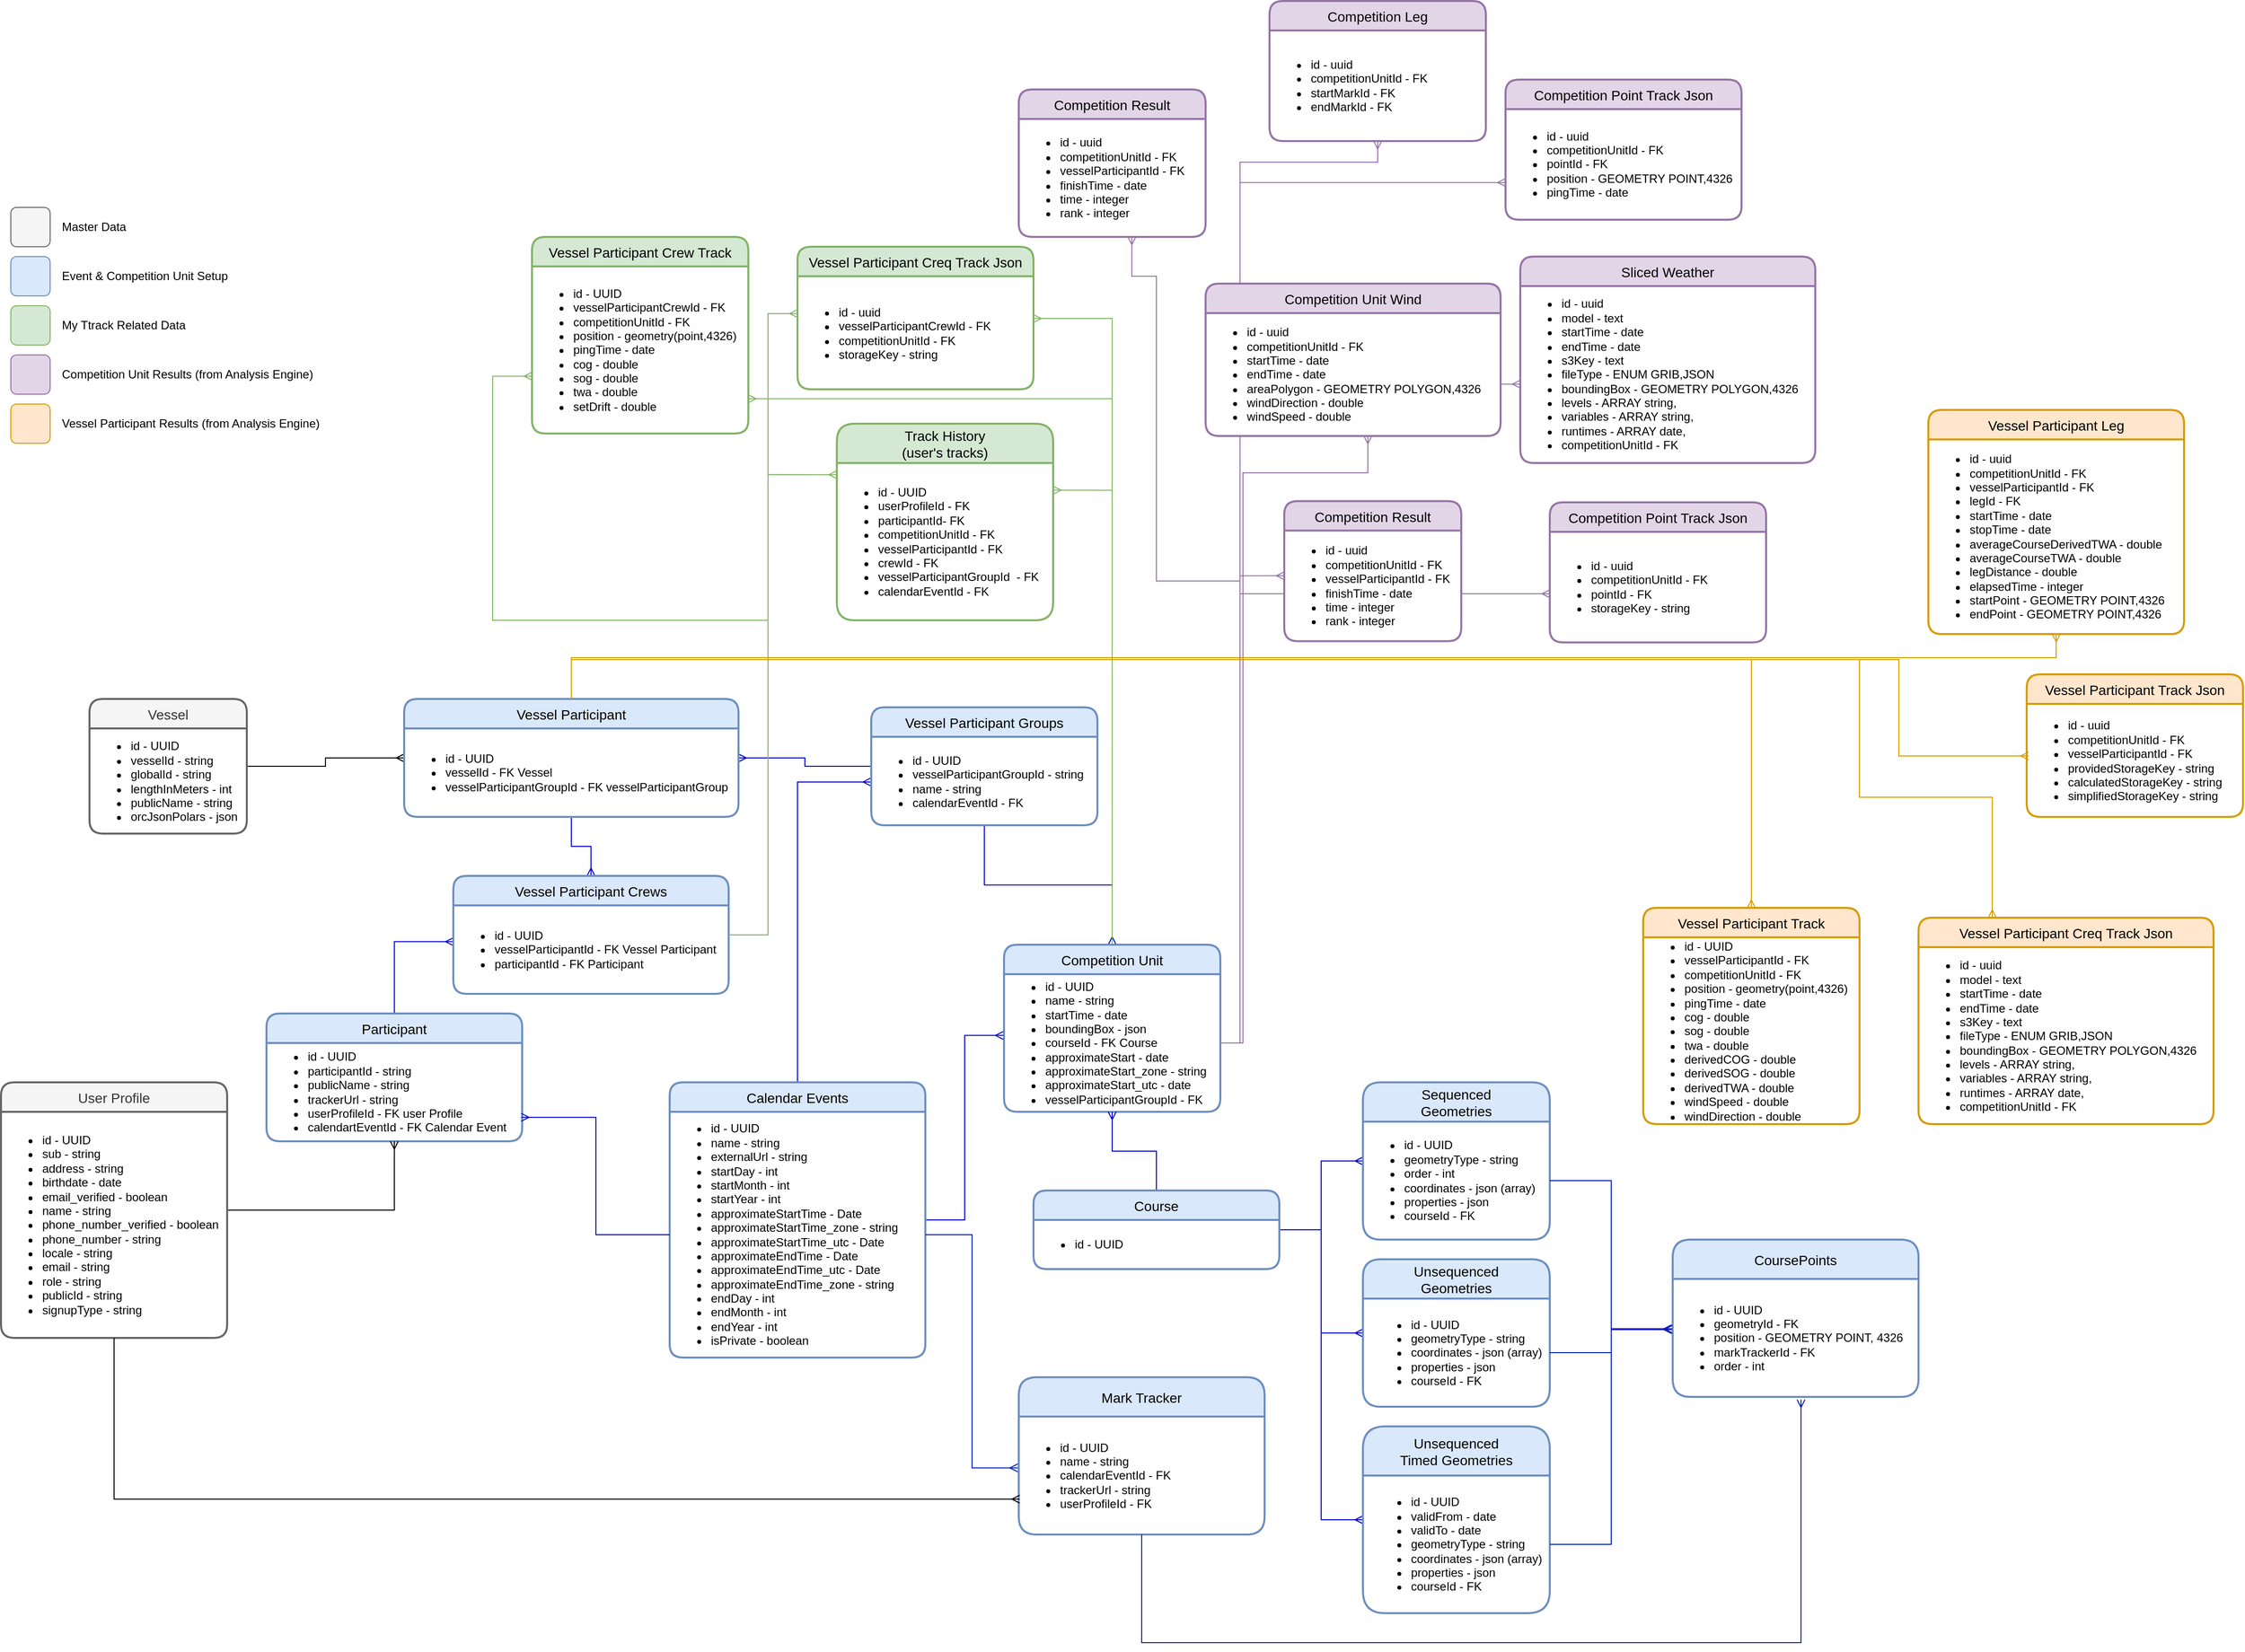 <mxfile version="14.4.3" type="device"><diagram id="X6jp1fM0oVF_E7KZxGTL" name="Page-1"><mxGraphModel dx="2272" dy="1932" grid="1" gridSize="10" guides="1" tooltips="1" connect="1" arrows="1" fold="1" page="1" pageScale="1" pageWidth="850" pageHeight="1100" math="0" shadow="0"><root><mxCell id="0"/><mxCell id="1" parent="0"/><mxCell id="-A-l770EwprtYFbqlZ72-42" style="edgeStyle=orthogonalEdgeStyle;rounded=0;orthogonalLoop=1;jettySize=auto;html=1;entryX=0;entryY=0.5;entryDx=0;entryDy=0;endArrow=ERmany;endFill=0;" parent="1" source="-A-l770EwprtYFbqlZ72-37" target="-A-l770EwprtYFbqlZ72-39" edge="1"><mxGeometry relative="1" as="geometry"/></mxCell><mxCell id="-A-l770EwprtYFbqlZ72-37" value="Vessel" style="swimlane;childLayout=stackLayout;horizontal=1;startSize=30;horizontalStack=0;rounded=1;fontSize=14;fontStyle=0;strokeWidth=2;resizeParent=0;resizeLast=1;shadow=0;dashed=0;align=center;expand=1;treeFolding=0;fillColor=#f5f5f5;strokeColor=#666666;swimlaneFillColor=#ffffff;fontColor=#333333;" parent="1" vertex="1"><mxGeometry x="-240" y="100" width="160" height="137" as="geometry"><mxRectangle y="160" width="60" height="30" as="alternateBounds"/></mxGeometry></mxCell><mxCell id="Z510Jz6XSSojp-kA7p9y-12" value="&lt;ul&gt;&lt;li&gt;id - UUID&lt;/li&gt;&lt;li&gt;vesselId - string&lt;/li&gt;&lt;li&gt;globalId - string&lt;/li&gt;&lt;li&gt;lengthInMeters - int&lt;/li&gt;&lt;li&gt;publicName - string&lt;/li&gt;&lt;li&gt;orcJsonPolars - json&lt;/li&gt;&lt;/ul&gt;" style="text;html=1;align=left;verticalAlign=middle;resizable=0;points=[];autosize=1;" parent="-A-l770EwprtYFbqlZ72-37" vertex="1"><mxGeometry y="30" width="160" height="107" as="geometry"/></mxCell><mxCell id="-A-l770EwprtYFbqlZ72-44" style="edgeStyle=orthogonalEdgeStyle;rounded=0;orthogonalLoop=1;jettySize=auto;html=1;entryX=1;entryY=0.5;entryDx=0;entryDy=0;endArrow=ERmany;endFill=0;strokeColor=#0000CC;" parent="1" source="-A-l770EwprtYFbqlZ72-43" target="-A-l770EwprtYFbqlZ72-39" edge="1"><mxGeometry relative="1" as="geometry"/></mxCell><mxCell id="Z510Jz6XSSojp-kA7p9y-5" style="edgeStyle=orthogonalEdgeStyle;rounded=0;orthogonalLoop=1;jettySize=auto;html=1;entryX=0.5;entryY=1;entryDx=0;entryDy=0;startArrow=ERmany;startFill=0;endArrow=none;endFill=0;strokeColor=#0000CC;" parent="1" source="-A-l770EwprtYFbqlZ72-45" target="-A-l770EwprtYFbqlZ72-43" edge="1"><mxGeometry relative="1" as="geometry"/></mxCell><mxCell id="J4nzap712GHZW2IMpr6a-11" style="edgeStyle=orthogonalEdgeStyle;rounded=0;orthogonalLoop=1;jettySize=auto;html=1;entryX=1;entryY=0.173;entryDx=0;entryDy=0;entryPerimeter=0;endArrow=ERmany;endFill=0;strokeColor=#82b366;fillColor=#d5e8d4;" parent="1" source="-A-l770EwprtYFbqlZ72-45" target="J4nzap712GHZW2IMpr6a-9" edge="1"><mxGeometry relative="1" as="geometry"><Array as="points"><mxPoint x="800" y="-112"/></Array></mxGeometry></mxCell><mxCell id="J4nzap712GHZW2IMpr6a-46" style="edgeStyle=orthogonalEdgeStyle;rounded=0;orthogonalLoop=1;jettySize=auto;html=1;entryX=1;entryY=0.374;entryDx=0;entryDy=0;entryPerimeter=0;endArrow=ERmany;endFill=0;strokeColor=#82b366;fillColor=#d5e8d4;" parent="1" source="-A-l770EwprtYFbqlZ72-45" target="J4nzap712GHZW2IMpr6a-24" edge="1"><mxGeometry relative="1" as="geometry"/></mxCell><mxCell id="J4nzap712GHZW2IMpr6a-47" style="edgeStyle=orthogonalEdgeStyle;rounded=0;orthogonalLoop=1;jettySize=auto;html=1;entryX=1;entryY=0.792;entryDx=0;entryDy=0;entryPerimeter=0;endArrow=ERmany;endFill=0;strokeColor=#82b366;fillColor=#d5e8d4;" parent="1" source="-A-l770EwprtYFbqlZ72-45" target="J4nzap712GHZW2IMpr6a-13" edge="1"><mxGeometry relative="1" as="geometry"><Array as="points"><mxPoint x="800" y="-205"/></Array></mxGeometry></mxCell><mxCell id="J4nzap712GHZW2IMpr6a-48" style="edgeStyle=orthogonalEdgeStyle;rounded=0;orthogonalLoop=1;jettySize=auto;html=1;endArrow=ERmany;endFill=0;strokeColor=#9673a6;fillColor=#e1d5e7;" parent="1" source="-A-l770EwprtYFbqlZ72-45" target="J4nzap712GHZW2IMpr6a-32" edge="1"><mxGeometry relative="1" as="geometry"><mxPoint x="1060" y="-160" as="targetPoint"/><Array as="points"><mxPoint x="933" y="450"/><mxPoint x="933" y="-130"/><mxPoint x="1060" y="-130"/></Array></mxGeometry></mxCell><mxCell id="J4nzap712GHZW2IMpr6a-50" style="edgeStyle=orthogonalEdgeStyle;rounded=0;orthogonalLoop=1;jettySize=auto;html=1;endArrow=ERmany;endFill=0;strokeColor=#9673a6;fillColor=#e1d5e7;" parent="1" source="-A-l770EwprtYFbqlZ72-45" target="J4nzap712GHZW2IMpr6a-30" edge="1"><mxGeometry relative="1" as="geometry"><mxPoint x="849" y="-397" as="targetPoint"/><Array as="points"><mxPoint x="930" y="450"/><mxPoint x="930" y="-20"/><mxPoint x="845" y="-20"/><mxPoint x="845" y="-330"/><mxPoint x="820" y="-330"/></Array></mxGeometry></mxCell><mxCell id="J4nzap712GHZW2IMpr6a-52" style="edgeStyle=orthogonalEdgeStyle;rounded=0;orthogonalLoop=1;jettySize=auto;html=1;entryX=0;entryY=0.664;entryDx=0;entryDy=0;entryPerimeter=0;endArrow=ERmany;endFill=0;strokeColor=#9673a6;fillColor=#e1d5e7;" parent="1" source="-A-l770EwprtYFbqlZ72-45" target="J4nzap712GHZW2IMpr6a-39" edge="1"><mxGeometry relative="1" as="geometry"><Array as="points"><mxPoint x="930" y="450"/><mxPoint x="930" y="-425"/></Array></mxGeometry></mxCell><mxCell id="J4nzap712GHZW2IMpr6a-53" style="edgeStyle=orthogonalEdgeStyle;rounded=0;orthogonalLoop=1;jettySize=auto;html=1;entryX=0;entryY=0.554;entryDx=0;entryDy=0;entryPerimeter=0;endArrow=ERmany;endFill=0;strokeColor=#9673a6;fillColor=#e1d5e7;" parent="1" source="-A-l770EwprtYFbqlZ72-45" target="J4nzap712GHZW2IMpr6a-26" edge="1"><mxGeometry relative="1" as="geometry"><Array as="points"><mxPoint x="930" y="450"/><mxPoint x="930" y="-220"/></Array></mxGeometry></mxCell><mxCell id="-A-l770EwprtYFbqlZ72-45" value="Competition Unit" style="swimlane;childLayout=stackLayout;horizontal=1;startSize=30;horizontalStack=0;rounded=1;fontSize=14;fontStyle=0;strokeWidth=2;resizeParent=0;resizeLast=1;shadow=0;dashed=0;align=center;expand=1;treeFolding=0;fillColor=#dae8fc;strokeColor=#6c8ebf;swimlaneFillColor=#ffffff;" parent="1" vertex="1"><mxGeometry x="690" y="350" width="220" height="170" as="geometry"/></mxCell><mxCell id="Z510Jz6XSSojp-kA7p9y-16" value="&lt;ul&gt;&lt;li&gt;id - UUID&lt;/li&gt;&lt;li&gt;name - string&lt;/li&gt;&lt;li&gt;startTime - date&lt;/li&gt;&lt;li&gt;boundingBox - json&lt;/li&gt;&lt;li&gt;courseId - FK Course&lt;/li&gt;&lt;li&gt;approximateStart - date&lt;/li&gt;&lt;li&gt;approximateStart_zone - string&lt;/li&gt;&lt;li&gt;approximateStart_utc - date&lt;/li&gt;&lt;li&gt;vesselParticipantGroupId - FK&amp;nbsp;&lt;/li&gt;&lt;/ul&gt;" style="text;html=1;align=left;verticalAlign=middle;resizable=0;points=[];autosize=1;" parent="-A-l770EwprtYFbqlZ72-45" vertex="1"><mxGeometry y="30" width="220" height="140" as="geometry"/></mxCell><mxCell id="2r0lYlRi_FqWWOQdFwBf-3" style="edgeStyle=orthogonalEdgeStyle;rounded=0;orthogonalLoop=1;jettySize=auto;html=1;entryX=-0.003;entryY=0.445;entryDx=0;entryDy=0;entryPerimeter=0;endArrow=ERmany;endFill=0;strokeColor=#0000CC;" parent="1" source="-A-l770EwprtYFbqlZ72-47" target="Z510Jz6XSSojp-kA7p9y-16" edge="1"><mxGeometry relative="1" as="geometry"/></mxCell><mxCell id="J4nzap712GHZW2IMpr6a-1" style="edgeStyle=orthogonalEdgeStyle;rounded=0;orthogonalLoop=1;jettySize=auto;html=1;entryX=-0.002;entryY=0.511;entryDx=0;entryDy=0;entryPerimeter=0;endArrow=ERmany;endFill=0;strokeColor=#0000CC;" parent="1" source="-A-l770EwprtYFbqlZ72-47" target="Z510Jz6XSSojp-kA7p9y-18" edge="1"><mxGeometry relative="1" as="geometry"/></mxCell><mxCell id="-A-l770EwprtYFbqlZ72-47" value="Calendar Events" style="swimlane;childLayout=stackLayout;horizontal=1;startSize=30;horizontalStack=0;rounded=1;fontSize=14;fontStyle=0;strokeWidth=2;resizeParent=0;resizeLast=1;shadow=0;dashed=0;align=center;expand=1;treeFolding=0;fillColor=#dae8fc;strokeColor=#6c8ebf;swimlaneFillColor=#ffffff;" parent="1" vertex="1"><mxGeometry x="350" y="490" width="260" height="280" as="geometry"><mxRectangle x="200" y="360" width="130" height="30" as="alternateBounds"/></mxGeometry></mxCell><mxCell id="Z510Jz6XSSojp-kA7p9y-14" value="&lt;ul&gt;&lt;li&gt;id - UUID&lt;/li&gt;&lt;li&gt;name - string&lt;/li&gt;&lt;li&gt;externalUrl - string&lt;/li&gt;&lt;li&gt;startDay - int&lt;/li&gt;&lt;li&gt;startMonth - int&lt;/li&gt;&lt;li&gt;startYear - int&lt;/li&gt;&lt;li&gt;approximateStartTime - Date&lt;/li&gt;&lt;li&gt;approximateStartTime_zone - string&lt;/li&gt;&lt;li&gt;approximateStartTime_utc - Date&lt;/li&gt;&lt;li&gt;approximateEndTime - Date&lt;/li&gt;&lt;li&gt;approximateEndTime_utc - Date&lt;/li&gt;&lt;li&gt;approximateEndTime_zone - string&lt;/li&gt;&lt;li&gt;endDay - int&lt;/li&gt;&lt;li&gt;endMonth - int&lt;/li&gt;&lt;li&gt;endYear - int&lt;br&gt;&lt;/li&gt;&lt;li&gt;isPrivate - boolean&lt;/li&gt;&lt;/ul&gt;" style="text;html=1;align=left;verticalAlign=middle;resizable=0;points=[];autosize=1;" parent="-A-l770EwprtYFbqlZ72-47" vertex="1"><mxGeometry y="30" width="260" height="250" as="geometry"/></mxCell><mxCell id="-A-l770EwprtYFbqlZ72-60" style="edgeStyle=orthogonalEdgeStyle;rounded=0;orthogonalLoop=1;jettySize=auto;html=1;entryX=0.5;entryY=1;entryDx=0;entryDy=0;endArrow=ERmany;endFill=0;strokeColor=#0000CC;" parent="1" source="-A-l770EwprtYFbqlZ72-53" target="-A-l770EwprtYFbqlZ72-45" edge="1"><mxGeometry relative="1" as="geometry"/></mxCell><mxCell id="-A-l770EwprtYFbqlZ72-67" style="edgeStyle=orthogonalEdgeStyle;rounded=0;orthogonalLoop=1;jettySize=auto;html=1;entryX=0;entryY=0.5;entryDx=0;entryDy=0;endArrow=ERmany;endFill=0;strokeColor=#0000CC;" parent="1" source="-A-l770EwprtYFbqlZ72-53" target="-A-l770EwprtYFbqlZ72-61" edge="1"><mxGeometry relative="1" as="geometry"/></mxCell><mxCell id="Z510Jz6XSSojp-kA7p9y-8" style="edgeStyle=orthogonalEdgeStyle;rounded=0;orthogonalLoop=1;jettySize=auto;html=1;entryX=0;entryY=0.5;entryDx=0;entryDy=0;startArrow=none;startFill=0;endArrow=ERmany;endFill=0;strokeColor=#0000CC;" parent="1" source="-A-l770EwprtYFbqlZ72-53" target="Z510Jz6XSSojp-kA7p9y-6" edge="1"><mxGeometry relative="1" as="geometry"/></mxCell><mxCell id="Z510Jz6XSSojp-kA7p9y-9" style="edgeStyle=orthogonalEdgeStyle;rounded=0;orthogonalLoop=1;jettySize=auto;html=1;entryX=0;entryY=0.5;entryDx=0;entryDy=0;startArrow=none;startFill=0;endArrow=ERmany;endFill=0;strokeColor=#0000CC;" parent="1" source="-A-l770EwprtYFbqlZ72-53" target="Z510Jz6XSSojp-kA7p9y-7" edge="1"><mxGeometry relative="1" as="geometry"/></mxCell><mxCell id="-A-l770EwprtYFbqlZ72-53" value="Course" style="swimlane;childLayout=stackLayout;horizontal=1;startSize=30;horizontalStack=0;rounded=1;fontSize=14;fontStyle=0;strokeWidth=2;resizeParent=0;resizeLast=1;shadow=0;dashed=0;align=center;expand=1;treeFolding=0;fillColor=#dae8fc;strokeColor=#6c8ebf;swimlaneFillColor=#ffffff;" parent="1" vertex="1"><mxGeometry x="720" y="600" width="250" height="80" as="geometry"/></mxCell><mxCell id="Z510Jz6XSSojp-kA7p9y-20" value="&lt;ul&gt;&lt;li&gt;id - UUID&lt;/li&gt;&lt;/ul&gt;" style="text;html=1;align=left;verticalAlign=middle;resizable=0;points=[];autosize=1;" parent="-A-l770EwprtYFbqlZ72-53" vertex="1"><mxGeometry y="30" width="250" height="50" as="geometry"/></mxCell><mxCell id="-A-l770EwprtYFbqlZ72-61" value="Sequenced&#10;Geometries" style="swimlane;childLayout=stackLayout;horizontal=1;startSize=40;horizontalStack=0;rounded=1;fontSize=14;fontStyle=0;strokeWidth=2;resizeParent=0;resizeLast=1;shadow=0;dashed=0;align=center;expand=1;treeFolding=0;fillColor=#dae8fc;strokeColor=#6c8ebf;swimlaneFillColor=#ffffff;" parent="1" vertex="1"><mxGeometry x="1055" y="490" width="190" height="160" as="geometry"/></mxCell><mxCell id="Z510Jz6XSSojp-kA7p9y-21" value="&lt;ul&gt;&lt;li&gt;id - UUID&lt;/li&gt;&lt;li&gt;geometryType - string&lt;/li&gt;&lt;li&gt;order - int&lt;/li&gt;&lt;li&gt;coordinates - json (array)&lt;/li&gt;&lt;li&gt;properties - json&lt;/li&gt;&lt;li&gt;courseId - FK&lt;/li&gt;&lt;/ul&gt;" style="text;html=1;align=left;verticalAlign=middle;resizable=0;points=[];autosize=1;" parent="-A-l770EwprtYFbqlZ72-61" vertex="1"><mxGeometry y="40" width="190" height="120" as="geometry"/></mxCell><mxCell id="2r0lYlRi_FqWWOQdFwBf-4" style="edgeStyle=orthogonalEdgeStyle;rounded=0;orthogonalLoop=1;jettySize=auto;html=1;entryX=0;entryY=0.41;entryDx=0;entryDy=0;entryPerimeter=0;endArrow=ERmany;endFill=0;strokeColor=#0000CC;" parent="1" source="Z510Jz6XSSojp-kA7p9y-1" target="1noAY8KNmfAh7iz6YYpi-3" edge="1"><mxGeometry relative="1" as="geometry"/></mxCell><mxCell id="Z510Jz6XSSojp-kA7p9y-1" value="Participant" style="swimlane;childLayout=stackLayout;horizontal=1;startSize=30;horizontalStack=0;rounded=1;fontSize=14;fontStyle=0;strokeWidth=2;resizeParent=0;resizeLast=1;shadow=0;dashed=0;align=center;expand=1;treeFolding=0;fillColor=#dae8fc;strokeColor=#6c8ebf;swimlaneFillColor=#ffffff;" parent="1" vertex="1"><mxGeometry x="-60" y="420" width="260" height="130" as="geometry"><mxRectangle x="40" y="360" width="60" height="30" as="alternateBounds"/></mxGeometry></mxCell><mxCell id="Z510Jz6XSSojp-kA7p9y-19" value="&lt;ul&gt;&lt;li&gt;id - UUID&lt;/li&gt;&lt;li&gt;participantId - string&lt;/li&gt;&lt;li&gt;publicName - string&lt;/li&gt;&lt;li&gt;trackerUrl - string&lt;/li&gt;&lt;li&gt;userProfileId - FK user Profile&lt;/li&gt;&lt;li&gt;calendartEventId - FK Calendar Event&lt;/li&gt;&lt;/ul&gt;" style="text;html=1;align=left;verticalAlign=middle;resizable=0;points=[];autosize=1;" parent="Z510Jz6XSSojp-kA7p9y-1" vertex="1"><mxGeometry y="30" width="260" height="100" as="geometry"/></mxCell><mxCell id="Z510Jz6XSSojp-kA7p9y-4" style="edgeStyle=orthogonalEdgeStyle;rounded=0;orthogonalLoop=1;jettySize=auto;html=1;entryX=0.5;entryY=1;entryDx=0;entryDy=0;endArrow=ERmany;endFill=0;" parent="1" source="Z510Jz6XSSojp-kA7p9y-2" target="Z510Jz6XSSojp-kA7p9y-1" edge="1"><mxGeometry relative="1" as="geometry"/></mxCell><mxCell id="Z510Jz6XSSojp-kA7p9y-2" value="User Profile" style="swimlane;childLayout=stackLayout;horizontal=1;startSize=30;horizontalStack=0;rounded=1;fontSize=14;fontStyle=0;strokeWidth=2;resizeParent=0;resizeLast=1;shadow=0;dashed=0;align=center;expand=1;treeFolding=0;fillColor=#f5f5f5;strokeColor=#666666;swimlaneFillColor=#ffffff;fontColor=#333333;" parent="1" vertex="1"><mxGeometry x="-330" y="490" width="230" height="260" as="geometry"><mxRectangle y="160" width="60" height="30" as="alternateBounds"/></mxGeometry></mxCell><mxCell id="Z510Jz6XSSojp-kA7p9y-24" value="&lt;ul&gt;&lt;li&gt;id - UUID&lt;/li&gt;&lt;li&gt;sub - string&lt;/li&gt;&lt;li&gt;address - string&lt;/li&gt;&lt;li&gt;birthdate - date&lt;/li&gt;&lt;li&gt;email_verified - boolean&lt;/li&gt;&lt;li&gt;name - string&lt;/li&gt;&lt;li&gt;phone_number_verified - boolean&lt;/li&gt;&lt;li&gt;phone_number - string&lt;/li&gt;&lt;li&gt;locale - string&lt;/li&gt;&lt;li&gt;email - string&lt;/li&gt;&lt;li&gt;role - string&lt;/li&gt;&lt;li&gt;publicId - string&lt;/li&gt;&lt;li&gt;signupType - string&lt;/li&gt;&lt;/ul&gt;" style="text;html=1;align=left;verticalAlign=middle;resizable=0;points=[];autosize=1;" parent="Z510Jz6XSSojp-kA7p9y-2" vertex="1"><mxGeometry y="30" width="230" height="230" as="geometry"/></mxCell><mxCell id="Z510Jz6XSSojp-kA7p9y-6" value="Unsequenced&#10;Geometries" style="swimlane;childLayout=stackLayout;horizontal=1;startSize=40;horizontalStack=0;rounded=1;fontSize=14;fontStyle=0;strokeWidth=2;resizeParent=0;resizeLast=1;shadow=0;dashed=0;align=center;expand=1;treeFolding=0;fillColor=#dae8fc;strokeColor=#6c8ebf;swimlaneFillColor=#ffffff;" parent="1" vertex="1"><mxGeometry x="1055" y="670" width="190" height="150" as="geometry"/></mxCell><mxCell id="Z510Jz6XSSojp-kA7p9y-22" value="&lt;ul style=&quot;text-align: left&quot;&gt;&lt;li&gt;id - UUID&lt;/li&gt;&lt;li&gt;geometryType - string&lt;/li&gt;&lt;li&gt;coordinates - json (array)&lt;/li&gt;&lt;li&gt;properties - json&lt;/li&gt;&lt;li&gt;courseId - FK&lt;/li&gt;&lt;/ul&gt;" style="text;html=1;align=center;verticalAlign=middle;resizable=0;points=[];autosize=1;" parent="Z510Jz6XSSojp-kA7p9y-6" vertex="1"><mxGeometry y="40" width="190" height="110" as="geometry"/></mxCell><mxCell id="Z510Jz6XSSojp-kA7p9y-7" value="Unsequenced &#10;Timed Geometries" style="swimlane;childLayout=stackLayout;horizontal=1;startSize=50;horizontalStack=0;rounded=1;fontSize=14;fontStyle=0;strokeWidth=2;resizeParent=0;resizeLast=1;shadow=0;dashed=0;align=center;expand=1;treeFolding=0;fillColor=#dae8fc;strokeColor=#6c8ebf;swimlaneFillColor=#ffffff;" parent="1" vertex="1"><mxGeometry x="1055" y="840" width="190" height="190" as="geometry"/></mxCell><mxCell id="Z510Jz6XSSojp-kA7p9y-23" value="&lt;ul style=&quot;text-align: left&quot;&gt;&lt;li&gt;id - UUID&lt;/li&gt;&lt;li&gt;validFrom - date&lt;br&gt;&lt;/li&gt;&lt;li&gt;validTo - date&lt;br&gt;&lt;/li&gt;&lt;li&gt;geometryType - string&lt;/li&gt;&lt;li&gt;coordinates - json (array)&lt;/li&gt;&lt;li&gt;properties - json&lt;/li&gt;&lt;li&gt;courseId - FK&lt;/li&gt;&lt;/ul&gt;" style="text;html=1;align=center;verticalAlign=middle;resizable=0;points=[];autosize=1;" parent="Z510Jz6XSSojp-kA7p9y-7" vertex="1"><mxGeometry y="50" width="190" height="140" as="geometry"/></mxCell><mxCell id="1noAY8KNmfAh7iz6YYpi-5" style="edgeStyle=orthogonalEdgeStyle;rounded=0;orthogonalLoop=1;jettySize=auto;html=1;startArrow=ERmany;startFill=0;endArrow=none;endFill=0;strokeColor=#0000CC;" parent="1" source="1noAY8KNmfAh7iz6YYpi-2" target="Z510Jz6XSSojp-kA7p9y-13" edge="1"><mxGeometry relative="1" as="geometry"/></mxCell><mxCell id="J4nzap712GHZW2IMpr6a-10" style="edgeStyle=orthogonalEdgeStyle;rounded=0;orthogonalLoop=1;jettySize=auto;html=1;entryX=0;entryY=0.074;entryDx=0;entryDy=0;entryPerimeter=0;endArrow=ERmany;endFill=0;strokeColor=#82b366;fillColor=#d5e8d4;" parent="1" source="1noAY8KNmfAh7iz6YYpi-2" target="J4nzap712GHZW2IMpr6a-9" edge="1"><mxGeometry relative="1" as="geometry"><Array as="points"><mxPoint x="450" y="340"/><mxPoint x="450" y="-128"/></Array></mxGeometry></mxCell><mxCell id="J4nzap712GHZW2IMpr6a-43" style="edgeStyle=orthogonalEdgeStyle;rounded=0;orthogonalLoop=1;jettySize=auto;html=1;entryX=0;entryY=0.33;entryDx=0;entryDy=0;entryPerimeter=0;endArrow=ERmany;endFill=0;strokeColor=#82b366;fillColor=#d5e8d4;" parent="1" source="1noAY8KNmfAh7iz6YYpi-2" target="J4nzap712GHZW2IMpr6a-24" edge="1"><mxGeometry relative="1" as="geometry"><Array as="points"><mxPoint x="450" y="340"/><mxPoint x="450" y="-292"/></Array></mxGeometry></mxCell><mxCell id="1noAY8KNmfAh7iz6YYpi-2" value="Vessel Participant Crews" style="swimlane;childLayout=stackLayout;horizontal=1;startSize=30;horizontalStack=0;rounded=1;fontSize=14;fontStyle=0;strokeWidth=2;resizeParent=0;resizeLast=1;shadow=0;dashed=0;align=center;expand=1;treeFolding=0;fillColor=#dae8fc;strokeColor=#6c8ebf;" parent="1" vertex="1"><mxGeometry x="130" y="280" width="280" height="120" as="geometry"><mxRectangle x="240" y="160" width="130" height="30" as="alternateBounds"/></mxGeometry></mxCell><mxCell id="1noAY8KNmfAh7iz6YYpi-3" value="&lt;ul&gt;&lt;li&gt;id - UUID&lt;/li&gt;&lt;li&gt;vesselParticipantId - FK Vessel Participant&lt;/li&gt;&lt;li&gt;participantId - FK Participant&lt;/li&gt;&lt;/ul&gt;" style="text;html=1;align=left;verticalAlign=middle;resizable=0;points=[];autosize=1;" parent="1noAY8KNmfAh7iz6YYpi-2" vertex="1"><mxGeometry y="30" width="280" height="90" as="geometry"/></mxCell><mxCell id="2r0lYlRi_FqWWOQdFwBf-1" style="edgeStyle=orthogonalEdgeStyle;rounded=0;orthogonalLoop=1;jettySize=auto;html=1;entryX=0.996;entryY=0.756;entryDx=0;entryDy=0;entryPerimeter=0;endArrow=ERmany;endFill=0;strokeColor=#0000CC;" parent="1" source="Z510Jz6XSSojp-kA7p9y-14" target="Z510Jz6XSSojp-kA7p9y-19" edge="1"><mxGeometry relative="1" as="geometry"/></mxCell><mxCell id="J4nzap712GHZW2IMpr6a-8" value="Track History&#10;(user's tracks)" style="swimlane;childLayout=stackLayout;horizontal=1;startSize=40;horizontalStack=0;rounded=1;fontSize=14;fontStyle=0;strokeWidth=2;resizeParent=0;resizeLast=1;shadow=0;dashed=0;align=center;expand=1;treeFolding=0;fillColor=#d5e8d4;strokeColor=#82b366;swimlaneFillColor=#ffffff;" parent="1" vertex="1"><mxGeometry x="520" y="-180" width="220" height="200" as="geometry"/></mxCell><mxCell id="J4nzap712GHZW2IMpr6a-9" value="&lt;ul&gt;&lt;li&gt;id - UUID&lt;/li&gt;&lt;li&gt;userProfileId - FK&lt;/li&gt;&lt;li&gt;participantId- FK&lt;br&gt;&lt;/li&gt;&lt;li&gt;competitionUnitId - FK&lt;br&gt;&lt;/li&gt;&lt;li&gt;vesselParticipantId - FK&lt;br&gt;&lt;/li&gt;&lt;li&gt;crewId - FK&lt;br&gt;&lt;/li&gt;&lt;li&gt;vesselParticipantGroupId&amp;nbsp; - FK&lt;br&gt;&lt;/li&gt;&lt;li&gt;calendarEventId - FK&lt;/li&gt;&lt;/ul&gt;" style="text;html=1;align=left;verticalAlign=middle;resizable=0;points=[];autosize=1;" parent="J4nzap712GHZW2IMpr6a-8" vertex="1"><mxGeometry y="40" width="220" height="160" as="geometry"/></mxCell><mxCell id="J4nzap712GHZW2IMpr6a-12" value="Vessel Participant Crew Track" style="swimlane;childLayout=stackLayout;horizontal=1;startSize=30;horizontalStack=0;rounded=1;fontSize=14;fontStyle=0;strokeWidth=2;resizeParent=0;resizeLast=1;shadow=0;dashed=0;align=center;expand=1;treeFolding=0;fillColor=#d5e8d4;strokeColor=#82b366;swimlaneFillColor=#ffffff;" parent="1" vertex="1"><mxGeometry x="210" y="-370" width="220" height="200" as="geometry"/></mxCell><mxCell id="J4nzap712GHZW2IMpr6a-13" value="&lt;ul&gt;&lt;li&gt;id - UUID&lt;/li&gt;&lt;li&gt;vesselParticipantCrewId - FK&lt;/li&gt;&lt;li&gt;competitionUnitId - FK&lt;br&gt;&lt;/li&gt;&lt;li&gt;position - geometry(point,4326)&lt;br&gt;&lt;/li&gt;&lt;li&gt;pingTime - date&lt;br&gt;&lt;/li&gt;&lt;li&gt;cog - double&lt;br&gt;&lt;/li&gt;&lt;li&gt;sog - double&lt;br&gt;&lt;/li&gt;&lt;li&gt;twa - double&lt;br&gt;&lt;/li&gt;&lt;li&gt;setDrift - double&lt;/li&gt;&lt;/ul&gt;" style="text;html=1;align=left;verticalAlign=middle;resizable=0;points=[];autosize=1;" parent="J4nzap712GHZW2IMpr6a-12" vertex="1"><mxGeometry y="30" width="220" height="170" as="geometry"/></mxCell><mxCell id="J4nzap712GHZW2IMpr6a-16" value="Vessel Participant Track" style="swimlane;childLayout=stackLayout;horizontal=1;startSize=30;horizontalStack=0;rounded=1;fontSize=14;fontStyle=0;strokeWidth=2;resizeParent=0;resizeLast=1;shadow=0;dashed=0;align=center;expand=1;treeFolding=0;fillColor=#ffe6cc;strokeColor=#d79b00;swimlaneFillColor=#ffffff;" parent="1" vertex="1"><mxGeometry x="1340" y="312.5" width="220" height="220" as="geometry"/></mxCell><mxCell id="J4nzap712GHZW2IMpr6a-17" value="&lt;ul&gt;&lt;li&gt;id - UUID&lt;/li&gt;&lt;li&gt;vesselParticipantId - FK&lt;/li&gt;&lt;li&gt;competitionUnitId - FK&lt;br&gt;&lt;/li&gt;&lt;li&gt;position - geometry(point,4326)&lt;br&gt;&lt;/li&gt;&lt;li&gt;pingTime - date&lt;br&gt;&lt;/li&gt;&lt;li&gt;cog - double&lt;br&gt;&lt;/li&gt;&lt;li&gt;sog - double&lt;br&gt;&lt;/li&gt;&lt;li&gt;twa - double&lt;br&gt;&lt;/li&gt;&lt;li&gt;derivedCOG - double&lt;/li&gt;&lt;li&gt;derivedSOG - double&lt;/li&gt;&lt;li&gt;derivedTWA - double&lt;/li&gt;&lt;li&gt;windSpeed - double&lt;/li&gt;&lt;li&gt;windDirection - double&lt;/li&gt;&lt;/ul&gt;" style="text;html=1;align=left;verticalAlign=middle;resizable=0;points=[];autosize=1;" parent="J4nzap712GHZW2IMpr6a-16" vertex="1"><mxGeometry y="30" width="220" height="190" as="geometry"/></mxCell><mxCell id="J4nzap712GHZW2IMpr6a-19" value="Vessel Participant Leg" style="swimlane;childLayout=stackLayout;horizontal=1;startSize=30;horizontalStack=0;rounded=1;fontSize=14;fontStyle=0;strokeWidth=2;resizeParent=0;resizeLast=1;shadow=0;dashed=0;align=center;expand=1;treeFolding=0;fillColor=#ffe6cc;strokeColor=#d79b00;swimlaneFillColor=#ffffff;" parent="1" vertex="1"><mxGeometry x="1630" y="-194" width="260" height="228" as="geometry"/></mxCell><mxCell id="J4nzap712GHZW2IMpr6a-20" value="&lt;ul&gt;&lt;li&gt;id - uuid&amp;nbsp;&amp;nbsp;&lt;/li&gt;&lt;li&gt;competitionUnitId - FK&amp;nbsp;&amp;nbsp;&lt;/li&gt;&lt;li&gt;vesselParticipantId - FK&lt;/li&gt;&lt;li&gt;legId - FK&amp;nbsp;&amp;nbsp;&lt;/li&gt;&lt;li&gt;startTime - date&amp;nbsp;&amp;nbsp;&lt;/li&gt;&lt;li&gt;stopTime - date&amp;nbsp;&amp;nbsp;&lt;/li&gt;&lt;li&gt;averageCourseDerivedTWA - double&amp;nbsp;&amp;nbsp;&lt;/li&gt;&lt;li&gt;averageCourseTWA - double&amp;nbsp;&amp;nbsp;&lt;/li&gt;&lt;li&gt;legDistance - double&amp;nbsp;&amp;nbsp;&lt;/li&gt;&lt;li&gt;elapsedTime - integer&amp;nbsp;&amp;nbsp;&lt;/li&gt;&lt;li&gt;startPoint - GEOMETRY POINT,4326&amp;nbsp;&amp;nbsp;&lt;/li&gt;&lt;li&gt;endPoint - GEOMETRY POINT,4326&lt;/li&gt;&lt;/ul&gt;" style="text;html=1;align=left;verticalAlign=middle;resizable=0;points=[];autosize=1;" parent="J4nzap712GHZW2IMpr6a-19" vertex="1"><mxGeometry y="30" width="260" height="198" as="geometry"/></mxCell><mxCell id="J4nzap712GHZW2IMpr6a-21" value="Vessel Participant Track Json" style="swimlane;childLayout=stackLayout;horizontal=1;startSize=30;horizontalStack=0;rounded=1;fontSize=14;fontStyle=0;strokeWidth=2;resizeParent=0;resizeLast=1;shadow=0;dashed=0;align=center;expand=1;treeFolding=0;fillColor=#ffe6cc;strokeColor=#d79b00;swimlaneFillColor=#ffffff;" parent="1" vertex="1"><mxGeometry x="1730" y="75" width="220" height="145" as="geometry"/></mxCell><mxCell id="J4nzap712GHZW2IMpr6a-22" value="&lt;ul&gt;&lt;li&gt;id - uuid&amp;nbsp;&amp;nbsp;&lt;/li&gt;&lt;li&gt;competitionUnitId - FK&amp;nbsp;&amp;nbsp;&lt;/li&gt;&lt;li&gt;vesselParticipantId - FK&amp;nbsp;&lt;/li&gt;&lt;li&gt;providedStorageKey - string&amp;nbsp;&amp;nbsp;&lt;/li&gt;&lt;li&gt;calculatedStorageKey - string&amp;nbsp;&amp;nbsp;&lt;/li&gt;&lt;li&gt;simplifiedStorageKey - string&lt;br&gt;&lt;/li&gt;&lt;/ul&gt;" style="text;html=1;align=left;verticalAlign=middle;resizable=0;points=[];autosize=1;" parent="J4nzap712GHZW2IMpr6a-21" vertex="1"><mxGeometry y="30" width="220" height="115" as="geometry"/></mxCell><mxCell id="J4nzap712GHZW2IMpr6a-23" value="Vessel Participant Creq Track Json" style="swimlane;childLayout=stackLayout;horizontal=1;startSize=30;horizontalStack=0;rounded=1;fontSize=14;fontStyle=0;strokeWidth=2;resizeParent=0;resizeLast=1;shadow=0;dashed=0;align=center;expand=1;treeFolding=0;fillColor=#d5e8d4;strokeColor=#82b366;swimlaneFillColor=#ffffff;" parent="1" vertex="1"><mxGeometry x="480" y="-360" width="240" height="145" as="geometry"/></mxCell><mxCell id="J4nzap712GHZW2IMpr6a-24" value="&lt;ul&gt;&lt;li&gt;id - uuid&amp;nbsp;&amp;nbsp;&lt;/li&gt;&lt;li&gt;vesselParticipantCrewId - FK&amp;nbsp;&amp;nbsp;&lt;/li&gt;&lt;li&gt;competitionUnitId - FK&amp;nbsp;&amp;nbsp;&lt;/li&gt;&lt;li&gt;storageKey - string&lt;br&gt;&lt;/li&gt;&lt;/ul&gt;" style="text;html=1;align=left;verticalAlign=middle;resizable=0;points=[];autosize=1;" parent="J4nzap712GHZW2IMpr6a-23" vertex="1"><mxGeometry y="30" width="240" height="115" as="geometry"/></mxCell><mxCell id="J4nzap712GHZW2IMpr6a-25" value="Sliced Weather" style="swimlane;childLayout=stackLayout;horizontal=1;startSize=30;horizontalStack=0;rounded=1;fontSize=14;fontStyle=0;strokeWidth=2;resizeParent=0;resizeLast=1;shadow=0;dashed=0;align=center;expand=1;treeFolding=0;fillColor=#e1d5e7;strokeColor=#9673a6;swimlaneFillColor=#ffffff;" parent="1" vertex="1"><mxGeometry x="1215" y="-350" width="300" height="210" as="geometry"/></mxCell><mxCell id="J4nzap712GHZW2IMpr6a-26" value="&lt;ul&gt;&lt;li&gt;id - uuid&amp;nbsp;&amp;nbsp;&lt;/li&gt;&lt;li&gt;model - text&amp;nbsp;&amp;nbsp;&lt;/li&gt;&lt;li&gt;startTime - date&amp;nbsp;&amp;nbsp;&lt;/li&gt;&lt;li&gt;endTime - date&amp;nbsp;&amp;nbsp;&lt;/li&gt;&lt;li&gt;s3Key - text&amp;nbsp;&amp;nbsp;&lt;/li&gt;&lt;li&gt;fileType - ENUM GRIB,JSON&amp;nbsp;&amp;nbsp;&lt;/li&gt;&lt;li&gt;boundingBox - GEOMETRY POLYGON,4326&amp;nbsp;&amp;nbsp;&lt;/li&gt;&lt;li&gt;levels - ARRAY string,&amp;nbsp;&amp;nbsp;&lt;/li&gt;&lt;li&gt;variables - ARRAY string,&amp;nbsp;&amp;nbsp;&lt;/li&gt;&lt;li&gt;runtimes - ARRAY date,&amp;nbsp;&amp;nbsp;&lt;/li&gt;&lt;li&gt;competitionUnitId - FK&lt;br&gt;&lt;/li&gt;&lt;/ul&gt;" style="text;html=1;align=left;verticalAlign=middle;resizable=0;points=[];autosize=1;" parent="J4nzap712GHZW2IMpr6a-25" vertex="1"><mxGeometry y="30" width="300" height="180" as="geometry"/></mxCell><mxCell id="J4nzap712GHZW2IMpr6a-27" value="Vessel Participant Creq Track Json" style="swimlane;childLayout=stackLayout;horizontal=1;startSize=30;horizontalStack=0;rounded=1;fontSize=14;fontStyle=0;strokeWidth=2;resizeParent=0;resizeLast=1;shadow=0;dashed=0;align=center;expand=1;treeFolding=0;fillColor=#ffe6cc;strokeColor=#d79b00;swimlaneFillColor=#ffffff;" parent="1" vertex="1"><mxGeometry x="1620" y="322.5" width="300" height="210" as="geometry"/></mxCell><mxCell id="J4nzap712GHZW2IMpr6a-28" value="&lt;ul&gt;&lt;li&gt;id - uuid&amp;nbsp;&amp;nbsp;&lt;/li&gt;&lt;li&gt;model - text&amp;nbsp;&amp;nbsp;&lt;/li&gt;&lt;li&gt;startTime - date&amp;nbsp;&amp;nbsp;&lt;/li&gt;&lt;li&gt;endTime - date&amp;nbsp;&amp;nbsp;&lt;/li&gt;&lt;li&gt;s3Key - text&amp;nbsp;&amp;nbsp;&lt;/li&gt;&lt;li&gt;fileType - ENUM GRIB,JSON&amp;nbsp;&amp;nbsp;&lt;/li&gt;&lt;li&gt;boundingBox - GEOMETRY POLYGON,4326&amp;nbsp;&amp;nbsp;&lt;/li&gt;&lt;li&gt;levels - ARRAY string,&amp;nbsp;&amp;nbsp;&lt;/li&gt;&lt;li&gt;variables - ARRAY string,&amp;nbsp;&amp;nbsp;&lt;/li&gt;&lt;li&gt;runtimes - ARRAY date,&amp;nbsp;&amp;nbsp;&lt;/li&gt;&lt;li&gt;competitionUnitId - FK&lt;br&gt;&lt;/li&gt;&lt;/ul&gt;" style="text;html=1;align=left;verticalAlign=middle;resizable=0;points=[];autosize=1;" parent="J4nzap712GHZW2IMpr6a-27" vertex="1"><mxGeometry y="30" width="300" height="180" as="geometry"/></mxCell><mxCell id="J4nzap712GHZW2IMpr6a-35" value="Competition Point Track Json" style="swimlane;childLayout=stackLayout;horizontal=1;startSize=30;horizontalStack=0;rounded=1;fontSize=14;fontStyle=0;strokeWidth=2;resizeParent=0;resizeLast=1;shadow=0;dashed=0;align=center;expand=1;treeFolding=0;fillColor=#e1d5e7;strokeColor=#9673a6;swimlaneFillColor=#ffffff;" parent="1" vertex="1"><mxGeometry x="1245" y="-100" width="220" height="142.5" as="geometry"/></mxCell><mxCell id="J4nzap712GHZW2IMpr6a-36" value="&lt;ul&gt;&lt;li&gt;id - uuid&amp;nbsp;&amp;nbsp;&lt;/li&gt;&lt;li&gt;competitionUnitId - FK&amp;nbsp;&amp;nbsp;&lt;/li&gt;&lt;li&gt;pointId - FK&amp;nbsp;&amp;nbsp;&lt;/li&gt;&lt;li&gt;storageKey - string&lt;br&gt;&lt;/li&gt;&lt;/ul&gt;" style="text;html=1;align=left;verticalAlign=middle;resizable=0;points=[];autosize=1;" parent="J4nzap712GHZW2IMpr6a-35" vertex="1"><mxGeometry y="30" width="220" height="112.5" as="geometry"/></mxCell><mxCell id="J4nzap712GHZW2IMpr6a-38" value="Competition Point Track Json" style="swimlane;childLayout=stackLayout;horizontal=1;startSize=30;horizontalStack=0;rounded=1;fontSize=14;fontStyle=0;strokeWidth=2;resizeParent=0;resizeLast=1;shadow=0;dashed=0;align=center;expand=1;treeFolding=0;fillColor=#e1d5e7;strokeColor=#9673a6;swimlaneFillColor=#ffffff;" parent="1" vertex="1"><mxGeometry x="1200" y="-530" width="240" height="142.5" as="geometry"/></mxCell><mxCell id="J4nzap712GHZW2IMpr6a-39" value="&lt;ul&gt;&lt;li&gt;id - uuid&amp;nbsp;&amp;nbsp;&lt;/li&gt;&lt;li&gt;competitionUnitId - FK&amp;nbsp;&amp;nbsp;&lt;/li&gt;&lt;li&gt;pointId - FK&amp;nbsp;&amp;nbsp;&lt;/li&gt;&lt;li&gt;position - GEOMETRY POINT,4326&amp;nbsp;&amp;nbsp;&lt;/li&gt;&lt;li&gt;pingTime - date&lt;br&gt;&lt;/li&gt;&lt;/ul&gt;" style="text;html=1;align=left;verticalAlign=middle;resizable=0;points=[];autosize=1;" parent="J4nzap712GHZW2IMpr6a-38" vertex="1"><mxGeometry y="30" width="240" height="112.5" as="geometry"/></mxCell><mxCell id="J4nzap712GHZW2IMpr6a-40" value="Competition Leg" style="swimlane;childLayout=stackLayout;horizontal=1;startSize=30;horizontalStack=0;rounded=1;fontSize=14;fontStyle=0;strokeWidth=2;resizeParent=0;resizeLast=1;shadow=0;dashed=0;align=center;expand=1;treeFolding=0;fillColor=#e1d5e7;strokeColor=#9673a6;swimlaneFillColor=#ffffff;" parent="1" vertex="1"><mxGeometry x="960" y="-610" width="220" height="142.5" as="geometry"/></mxCell><mxCell id="J4nzap712GHZW2IMpr6a-41" value="&lt;ul&gt;&lt;li&gt;id - uuid&amp;nbsp;&amp;nbsp;&lt;/li&gt;&lt;li&gt;competitionUnitId - FK&amp;nbsp;&amp;nbsp;&lt;/li&gt;&lt;li&gt;startMarkId - FK&amp;nbsp;&amp;nbsp;&lt;/li&gt;&lt;li&gt;endMarkId - FK&lt;br&gt;&lt;/li&gt;&lt;/ul&gt;" style="text;html=1;align=left;verticalAlign=middle;resizable=0;points=[];autosize=1;" parent="J4nzap712GHZW2IMpr6a-40" vertex="1"><mxGeometry y="30" width="220" height="112.5" as="geometry"/></mxCell><mxCell id="J4nzap712GHZW2IMpr6a-44" style="edgeStyle=orthogonalEdgeStyle;rounded=0;orthogonalLoop=1;jettySize=auto;html=1;entryX=0;entryY=0.657;entryDx=0;entryDy=0;entryPerimeter=0;endArrow=ERmany;endFill=0;strokeColor=#82b366;fillColor=#d5e8d4;" parent="1" source="1noAY8KNmfAh7iz6YYpi-3" target="J4nzap712GHZW2IMpr6a-13" edge="1"><mxGeometry relative="1" as="geometry"><Array as="points"><mxPoint x="450" y="340"/><mxPoint x="450" y="20"/><mxPoint x="170" y="20"/><mxPoint x="170" y="-228"/></Array></mxGeometry></mxCell><mxCell id="J4nzap712GHZW2IMpr6a-57" style="edgeStyle=orthogonalEdgeStyle;rounded=0;orthogonalLoop=1;jettySize=auto;html=1;endArrow=ERmany;endFill=0;fillColor=#ffe6cc;strokeColor=#d79b00;" parent="1" source="-A-l770EwprtYFbqlZ72-39" target="J4nzap712GHZW2IMpr6a-20" edge="1"><mxGeometry relative="1" as="geometry"><mxPoint x="1750" y="58" as="targetPoint"/><Array as="points"><mxPoint x="250" y="58"/><mxPoint x="1760" y="58"/></Array></mxGeometry></mxCell><mxCell id="J4nzap712GHZW2IMpr6a-58" style="edgeStyle=orthogonalEdgeStyle;rounded=0;orthogonalLoop=1;jettySize=auto;html=1;entryX=0.5;entryY=0;entryDx=0;entryDy=0;endArrow=ERmany;endFill=0;fillColor=#ffe6cc;strokeColor=#d79b00;" parent="1" source="-A-l770EwprtYFbqlZ72-39" target="J4nzap712GHZW2IMpr6a-16" edge="1"><mxGeometry relative="1" as="geometry"><Array as="points"><mxPoint x="250" y="60"/><mxPoint x="1450" y="60"/></Array></mxGeometry></mxCell><mxCell id="J4nzap712GHZW2IMpr6a-59" style="edgeStyle=orthogonalEdgeStyle;rounded=0;orthogonalLoop=1;jettySize=auto;html=1;entryX=0.25;entryY=0;entryDx=0;entryDy=0;endArrow=ERmany;endFill=0;fillColor=#ffe6cc;strokeColor=#d79b00;" parent="1" source="-A-l770EwprtYFbqlZ72-39" target="J4nzap712GHZW2IMpr6a-27" edge="1"><mxGeometry relative="1" as="geometry"><Array as="points"><mxPoint x="250" y="60"/><mxPoint x="1560" y="60"/><mxPoint x="1560" y="200"/><mxPoint x="1695" y="200"/></Array></mxGeometry></mxCell><mxCell id="-A-l770EwprtYFbqlZ72-39" value="Vessel Participant" style="swimlane;childLayout=stackLayout;horizontal=1;startSize=30;horizontalStack=0;rounded=1;fontSize=14;fontStyle=0;strokeWidth=2;resizeParent=0;resizeLast=1;shadow=0;dashed=0;align=center;expand=1;treeFolding=0;fillColor=#dae8fc;strokeColor=#6c8ebf;swimlaneFillColor=#ffffff;" parent="1" vertex="1"><mxGeometry x="80" y="100" width="340" height="120" as="geometry"><mxRectangle x="240" y="160" width="130" height="30" as="alternateBounds"/></mxGeometry></mxCell><mxCell id="Z510Jz6XSSojp-kA7p9y-13" value="&lt;ul&gt;&lt;li&gt;id - UUID&lt;/li&gt;&lt;li&gt;vesselId - FK Vessel&lt;/li&gt;&lt;li&gt;vesselParticipantGroupId - FK vesselParticipantGroup&lt;/li&gt;&lt;/ul&gt;" style="text;html=1;align=left;verticalAlign=middle;resizable=0;points=[];autosize=1;" parent="-A-l770EwprtYFbqlZ72-39" vertex="1"><mxGeometry y="30" width="340" height="90" as="geometry"/></mxCell><mxCell id="J4nzap712GHZW2IMpr6a-49" style="edgeStyle=orthogonalEdgeStyle;rounded=0;orthogonalLoop=1;jettySize=auto;html=1;entryX=0;entryY=0.408;entryDx=0;entryDy=0;entryPerimeter=0;endArrow=ERmany;endFill=0;strokeColor=#9673a6;fillColor=#e1d5e7;" parent="1" source="Z510Jz6XSSojp-kA7p9y-16" target="J4nzap712GHZW2IMpr6a-34" edge="1"><mxGeometry relative="1" as="geometry"><Array as="points"><mxPoint x="930" y="450"/><mxPoint x="930" y="-25"/></Array></mxGeometry></mxCell><mxCell id="J4nzap712GHZW2IMpr6a-51" style="edgeStyle=orthogonalEdgeStyle;rounded=0;orthogonalLoop=1;jettySize=auto;html=1;endArrow=ERmany;endFill=0;strokeColor=#9673a6;fillColor=#e1d5e7;" parent="1" source="Z510Jz6XSSojp-kA7p9y-16" target="J4nzap712GHZW2IMpr6a-41" edge="1"><mxGeometry relative="1" as="geometry"><Array as="points"><mxPoint x="930" y="450"/><mxPoint x="930" y="-446"/></Array></mxGeometry></mxCell><mxCell id="J4nzap712GHZW2IMpr6a-54" style="edgeStyle=orthogonalEdgeStyle;rounded=0;orthogonalLoop=1;jettySize=auto;html=1;entryX=0;entryY=0.56;entryDx=0;entryDy=0;entryPerimeter=0;endArrow=ERmany;endFill=0;strokeColor=#9673a6;fillColor=#e1d5e7;" parent="1" source="Z510Jz6XSSojp-kA7p9y-16" target="J4nzap712GHZW2IMpr6a-36" edge="1"><mxGeometry relative="1" as="geometry"><Array as="points"><mxPoint x="930" y="450"/><mxPoint x="930" y="-7"/></Array></mxGeometry></mxCell><mxCell id="J4nzap712GHZW2IMpr6a-33" value="Competition Result" style="swimlane;childLayout=stackLayout;horizontal=1;startSize=30;horizontalStack=0;rounded=1;fontSize=14;fontStyle=0;strokeWidth=2;resizeParent=0;resizeLast=1;shadow=0;dashed=0;align=center;expand=1;treeFolding=0;fillColor=#e1d5e7;strokeColor=#9673a6;swimlaneFillColor=#ffffff;" parent="1" vertex="1"><mxGeometry x="975" y="-101.25" width="180" height="142.5" as="geometry"/></mxCell><mxCell id="J4nzap712GHZW2IMpr6a-34" value="&lt;ul&gt;&lt;li&gt;id - uuid&amp;nbsp;&amp;nbsp;&lt;/li&gt;&lt;li&gt;competitionUnitId - FK&amp;nbsp;&amp;nbsp;&lt;/li&gt;&lt;li&gt;vesselParticipantId - FK&amp;nbsp;&amp;nbsp;&lt;/li&gt;&lt;li&gt;finishTime - date&amp;nbsp;&amp;nbsp;&lt;/li&gt;&lt;li&gt;time - integer&amp;nbsp;&amp;nbsp;&lt;/li&gt;&lt;li&gt;rank - integer&lt;br&gt;&lt;/li&gt;&lt;/ul&gt;" style="text;html=1;align=left;verticalAlign=middle;resizable=0;points=[];autosize=1;" parent="J4nzap712GHZW2IMpr6a-33" vertex="1"><mxGeometry y="30" width="180" height="112.5" as="geometry"/></mxCell><mxCell id="J4nzap712GHZW2IMpr6a-29" value="Competition Result" style="swimlane;childLayout=stackLayout;horizontal=1;startSize=30;horizontalStack=0;rounded=1;fontSize=14;fontStyle=0;strokeWidth=2;resizeParent=0;resizeLast=1;shadow=0;dashed=0;align=center;expand=1;treeFolding=0;fillColor=#e1d5e7;strokeColor=#9673a6;swimlaneFillColor=#ffffff;" parent="1" vertex="1"><mxGeometry x="705" y="-520" width="190" height="150" as="geometry"/></mxCell><mxCell id="J4nzap712GHZW2IMpr6a-30" value="&lt;ul&gt;&lt;li&gt;id - uuid&amp;nbsp;&amp;nbsp;&lt;/li&gt;&lt;li&gt;competitionUnitId - FK&amp;nbsp;&amp;nbsp;&lt;/li&gt;&lt;li&gt;vesselParticipantId - FK&amp;nbsp;&amp;nbsp;&lt;/li&gt;&lt;li&gt;finishTime - date&amp;nbsp;&amp;nbsp;&lt;/li&gt;&lt;li&gt;time - integer&amp;nbsp;&amp;nbsp;&lt;/li&gt;&lt;li&gt;rank - integer&lt;br&gt;&lt;/li&gt;&lt;/ul&gt;" style="text;html=1;align=left;verticalAlign=middle;resizable=0;points=[];autosize=1;" parent="J4nzap712GHZW2IMpr6a-29" vertex="1"><mxGeometry y="30" width="190" height="120" as="geometry"/></mxCell><mxCell id="J4nzap712GHZW2IMpr6a-31" value="Competition Unit Wind" style="swimlane;childLayout=stackLayout;horizontal=1;startSize=30;horizontalStack=0;rounded=1;fontSize=14;fontStyle=0;strokeWidth=2;resizeParent=0;resizeLast=1;shadow=0;dashed=0;align=center;expand=1;treeFolding=0;fillColor=#e1d5e7;strokeColor=#9673a6;swimlaneFillColor=#ffffff;" parent="1" vertex="1"><mxGeometry x="895" y="-322.5" width="300" height="155" as="geometry"/></mxCell><mxCell id="J4nzap712GHZW2IMpr6a-32" value="&lt;ul&gt;&lt;li&gt;id - uuid&amp;nbsp;&amp;nbsp;&lt;/li&gt;&lt;li&gt;competitionUnitId - FK&amp;nbsp;&amp;nbsp;&lt;/li&gt;&lt;li&gt;startTime - date&amp;nbsp;&amp;nbsp;&lt;/li&gt;&lt;li&gt;endTime - date&amp;nbsp;&amp;nbsp;&lt;/li&gt;&lt;li&gt;areaPolygon - GEOMETRY POLYGON,4326&amp;nbsp;&amp;nbsp;&lt;/li&gt;&lt;li&gt;windDirection - double&amp;nbsp;&amp;nbsp;&lt;/li&gt;&lt;li&gt;windSpeed - double&amp;nbsp;&lt;br&gt;&lt;/li&gt;&lt;/ul&gt;" style="text;html=1;align=left;verticalAlign=middle;resizable=0;points=[];autosize=1;" parent="J4nzap712GHZW2IMpr6a-31" vertex="1"><mxGeometry y="30" width="300" height="125" as="geometry"/></mxCell><mxCell id="J4nzap712GHZW2IMpr6a-56" style="edgeStyle=orthogonalEdgeStyle;rounded=0;orthogonalLoop=1;jettySize=auto;html=1;entryX=0.009;entryY=0.461;entryDx=0;entryDy=0;entryPerimeter=0;endArrow=ERmany;endFill=0;fillColor=#ffe6cc;exitX=0.5;exitY=0;exitDx=0;exitDy=0;strokeColor=#d79b00;" parent="1" source="-A-l770EwprtYFbqlZ72-39" target="J4nzap712GHZW2IMpr6a-22" edge="1"><mxGeometry relative="1" as="geometry"><mxPoint x="260" y="80" as="sourcePoint"/><Array as="points"><mxPoint x="250" y="60"/><mxPoint x="1600" y="60"/><mxPoint x="1600" y="158"/></Array></mxGeometry></mxCell><mxCell id="-A-l770EwprtYFbqlZ72-43" value="Vessel Participant Groups" style="swimlane;childLayout=stackLayout;horizontal=1;startSize=30;horizontalStack=0;rounded=1;fontSize=14;fontStyle=0;strokeWidth=2;resizeParent=0;resizeLast=1;shadow=0;dashed=0;align=center;expand=1;treeFolding=0;fillColor=#dae8fc;strokeColor=#6c8ebf;swimlaneFillColor=#ffffff;" parent="1" vertex="1"><mxGeometry x="555" y="108.5" width="230" height="120" as="geometry"/></mxCell><mxCell id="Z510Jz6XSSojp-kA7p9y-18" value="&lt;ul&gt;&lt;li&gt;id - UUID&lt;/li&gt;&lt;li&gt;vesselParticipantGroupId - string&lt;/li&gt;&lt;li&gt;name - string&lt;/li&gt;&lt;li&gt;calendarEventId - FK&lt;/li&gt;&lt;/ul&gt;" style="text;html=1;align=left;verticalAlign=middle;resizable=0;points=[];autosize=1;" parent="-A-l770EwprtYFbqlZ72-43" vertex="1"><mxGeometry y="30" width="230" height="90" as="geometry"/></mxCell><mxCell id="J4nzap712GHZW2IMpr6a-62" value="" style="group" parent="1" vertex="1" connectable="0"><mxGeometry x="-320" y="-400" width="260" height="40" as="geometry"/></mxCell><mxCell id="J4nzap712GHZW2IMpr6a-60" value="" style="rounded=1;whiteSpace=wrap;html=1;fillColor=#f5f5f5;strokeColor=#666666;fontColor=#333333;" parent="J4nzap712GHZW2IMpr6a-62" vertex="1"><mxGeometry width="40" height="40" as="geometry"/></mxCell><mxCell id="J4nzap712GHZW2IMpr6a-61" value="Master Data" style="text;html=1;strokeColor=none;fillColor=none;align=left;verticalAlign=middle;whiteSpace=wrap;rounded=0;" parent="J4nzap712GHZW2IMpr6a-62" vertex="1"><mxGeometry x="50" y="10" width="210" height="20" as="geometry"/></mxCell><mxCell id="J4nzap712GHZW2IMpr6a-63" value="" style="group" parent="1" vertex="1" connectable="0"><mxGeometry x="-320" y="-350" width="260" height="40" as="geometry"/></mxCell><mxCell id="J4nzap712GHZW2IMpr6a-64" value="" style="rounded=1;whiteSpace=wrap;html=1;fillColor=#dae8fc;strokeColor=#6c8ebf;" parent="J4nzap712GHZW2IMpr6a-63" vertex="1"><mxGeometry width="40" height="40" as="geometry"/></mxCell><mxCell id="J4nzap712GHZW2IMpr6a-65" value="Event &amp;amp; Competition Unit Setup" style="text;html=1;strokeColor=none;fillColor=none;align=left;verticalAlign=middle;whiteSpace=wrap;rounded=0;" parent="J4nzap712GHZW2IMpr6a-63" vertex="1"><mxGeometry x="50" y="10" width="210" height="20" as="geometry"/></mxCell><mxCell id="J4nzap712GHZW2IMpr6a-66" value="" style="group" parent="1" vertex="1" connectable="0"><mxGeometry x="-320" y="-250" width="340" height="40" as="geometry"/></mxCell><mxCell id="J4nzap712GHZW2IMpr6a-67" value="" style="rounded=1;whiteSpace=wrap;html=1;fillColor=#e1d5e7;strokeColor=#9673a6;" parent="J4nzap712GHZW2IMpr6a-66" vertex="1"><mxGeometry width="40" height="40" as="geometry"/></mxCell><mxCell id="J4nzap712GHZW2IMpr6a-68" value="Competition Unit Results (from Analysis Engine)" style="text;html=1;strokeColor=none;fillColor=none;align=left;verticalAlign=middle;whiteSpace=wrap;rounded=0;" parent="J4nzap712GHZW2IMpr6a-66" vertex="1"><mxGeometry x="50" y="10" width="290" height="20" as="geometry"/></mxCell><mxCell id="J4nzap712GHZW2IMpr6a-69" value="" style="group" parent="1" vertex="1" connectable="0"><mxGeometry x="-320" y="-300" width="340" height="40" as="geometry"/></mxCell><mxCell id="J4nzap712GHZW2IMpr6a-70" value="" style="rounded=1;whiteSpace=wrap;html=1;fillColor=#d5e8d4;strokeColor=#82b366;" parent="J4nzap712GHZW2IMpr6a-69" vertex="1"><mxGeometry width="40" height="40" as="geometry"/></mxCell><mxCell id="J4nzap712GHZW2IMpr6a-71" value="My Ttrack Related Data" style="text;html=1;strokeColor=none;fillColor=none;align=left;verticalAlign=middle;whiteSpace=wrap;rounded=0;" parent="J4nzap712GHZW2IMpr6a-69" vertex="1"><mxGeometry x="50" y="10" width="290" height="20" as="geometry"/></mxCell><mxCell id="J4nzap712GHZW2IMpr6a-72" value="" style="group" parent="1" vertex="1" connectable="0"><mxGeometry x="-320" y="-200" width="340" height="40" as="geometry"/></mxCell><mxCell id="J4nzap712GHZW2IMpr6a-73" value="" style="rounded=1;whiteSpace=wrap;html=1;fillColor=#ffe6cc;strokeColor=#d79b00;" parent="J4nzap712GHZW2IMpr6a-72" vertex="1"><mxGeometry width="40" height="40" as="geometry"/></mxCell><mxCell id="J4nzap712GHZW2IMpr6a-74" value="Vessel Participant Results (from Analysis Engine)" style="text;html=1;strokeColor=none;fillColor=none;align=left;verticalAlign=middle;whiteSpace=wrap;rounded=0;" parent="J4nzap712GHZW2IMpr6a-72" vertex="1"><mxGeometry x="50" y="10" width="290" height="20" as="geometry"/></mxCell><mxCell id="j9S_NiSWQvEawyw9qSdz-1" value="CoursePoints" style="swimlane;childLayout=stackLayout;horizontal=1;startSize=40;horizontalStack=0;rounded=1;fontSize=14;fontStyle=0;strokeWidth=2;resizeParent=0;resizeLast=1;shadow=0;dashed=0;align=center;expand=1;treeFolding=0;fillColor=#dae8fc;strokeColor=#6c8ebf;swimlaneFillColor=#ffffff;" vertex="1" parent="1"><mxGeometry x="1370" y="650" width="250" height="160" as="geometry"/></mxCell><mxCell id="j9S_NiSWQvEawyw9qSdz-2" value="&lt;ul&gt;&lt;li&gt;id - UUID&lt;/li&gt;&lt;li&gt;geometryId - FK&lt;/li&gt;&lt;li&gt;position - GEOMETRY POINT, 4326&lt;/li&gt;&lt;li&gt;markTrackerId - FK&lt;/li&gt;&lt;li&gt;order - int&lt;/li&gt;&lt;/ul&gt;" style="text;html=1;align=left;verticalAlign=middle;resizable=0;points=[];autosize=1;" vertex="1" parent="j9S_NiSWQvEawyw9qSdz-1"><mxGeometry y="40" width="250" height="120" as="geometry"/></mxCell><mxCell id="j9S_NiSWQvEawyw9qSdz-6" style="edgeStyle=orthogonalEdgeStyle;rounded=0;orthogonalLoop=1;jettySize=auto;html=1;entryX=-0.007;entryY=0.426;entryDx=0;entryDy=0;entryPerimeter=0;endArrow=ERmany;endFill=0;fillColor=#0050ef;strokeColor=#001DBC;" edge="1" parent="1" source="Z510Jz6XSSojp-kA7p9y-22" target="j9S_NiSWQvEawyw9qSdz-2"><mxGeometry relative="1" as="geometry"/></mxCell><mxCell id="j9S_NiSWQvEawyw9qSdz-7" style="edgeStyle=orthogonalEdgeStyle;rounded=0;orthogonalLoop=1;jettySize=auto;html=1;entryX=-0.003;entryY=0.422;entryDx=0;entryDy=0;entryPerimeter=0;endArrow=ERmany;endFill=0;fillColor=#0050ef;strokeColor=#001DBC;" edge="1" parent="1" source="Z510Jz6XSSojp-kA7p9y-23" target="j9S_NiSWQvEawyw9qSdz-2"><mxGeometry relative="1" as="geometry"/></mxCell><mxCell id="j9S_NiSWQvEawyw9qSdz-8" style="edgeStyle=orthogonalEdgeStyle;rounded=0;orthogonalLoop=1;jettySize=auto;html=1;entryX=-0.003;entryY=0.43;entryDx=0;entryDy=0;entryPerimeter=0;endArrow=ERmany;endFill=0;fillColor=#0050ef;strokeColor=#001DBC;" edge="1" parent="1" source="Z510Jz6XSSojp-kA7p9y-21" target="j9S_NiSWQvEawyw9qSdz-2"><mxGeometry relative="1" as="geometry"/></mxCell><mxCell id="j9S_NiSWQvEawyw9qSdz-9" value="Mark Tracker" style="swimlane;childLayout=stackLayout;horizontal=1;startSize=40;horizontalStack=0;rounded=1;fontSize=14;fontStyle=0;strokeWidth=2;resizeParent=0;resizeLast=1;shadow=0;dashed=0;align=center;expand=1;treeFolding=0;fillColor=#dae8fc;strokeColor=#6c8ebf;swimlaneFillColor=#ffffff;" vertex="1" parent="1"><mxGeometry x="705" y="790" width="250" height="160" as="geometry"/></mxCell><mxCell id="j9S_NiSWQvEawyw9qSdz-10" value="&lt;ul&gt;&lt;li&gt;id - UUID&lt;/li&gt;&lt;li&gt;name - string&lt;/li&gt;&lt;li&gt;calendarEventId - FK&lt;/li&gt;&lt;li&gt;trackerUrl - string&lt;/li&gt;&lt;li&gt;userProfileId - FK&lt;/li&gt;&lt;/ul&gt;" style="text;html=1;align=left;verticalAlign=middle;resizable=0;points=[];autosize=1;" vertex="1" parent="j9S_NiSWQvEawyw9qSdz-9"><mxGeometry y="40" width="250" height="120" as="geometry"/></mxCell><mxCell id="j9S_NiSWQvEawyw9qSdz-11" style="edgeStyle=orthogonalEdgeStyle;rounded=0;orthogonalLoop=1;jettySize=auto;html=1;entryX=-0.004;entryY=0.435;entryDx=0;entryDy=0;entryPerimeter=0;endArrow=ERmany;endFill=0;fillColor=#0050ef;strokeColor=#001DBC;" edge="1" parent="1" source="Z510Jz6XSSojp-kA7p9y-14" target="j9S_NiSWQvEawyw9qSdz-10"><mxGeometry relative="1" as="geometry"/></mxCell><mxCell id="j9S_NiSWQvEawyw9qSdz-12" style="edgeStyle=orthogonalEdgeStyle;rounded=0;orthogonalLoop=1;jettySize=auto;html=1;entryX=0.522;entryY=1.023;entryDx=0;entryDy=0;entryPerimeter=0;endArrow=ERmany;endFill=0;fillColor=#0050ef;strokeColor=#001DBC;" edge="1" parent="1" source="j9S_NiSWQvEawyw9qSdz-10" target="j9S_NiSWQvEawyw9qSdz-2"><mxGeometry relative="1" as="geometry"><Array as="points"><mxPoint x="830" y="1060"/><mxPoint x="1501" y="1060"/></Array></mxGeometry></mxCell><mxCell id="j9S_NiSWQvEawyw9qSdz-13" style="edgeStyle=orthogonalEdgeStyle;rounded=0;orthogonalLoop=1;jettySize=auto;html=1;entryX=0.004;entryY=0.7;entryDx=0;entryDy=0;entryPerimeter=0;endArrow=ERmany;endFill=0;" edge="1" parent="1" source="Z510Jz6XSSojp-kA7p9y-24" target="j9S_NiSWQvEawyw9qSdz-10"><mxGeometry relative="1" as="geometry"><Array as="points"><mxPoint x="-215" y="914"/></Array></mxGeometry></mxCell></root></mxGraphModel></diagram></mxfile>